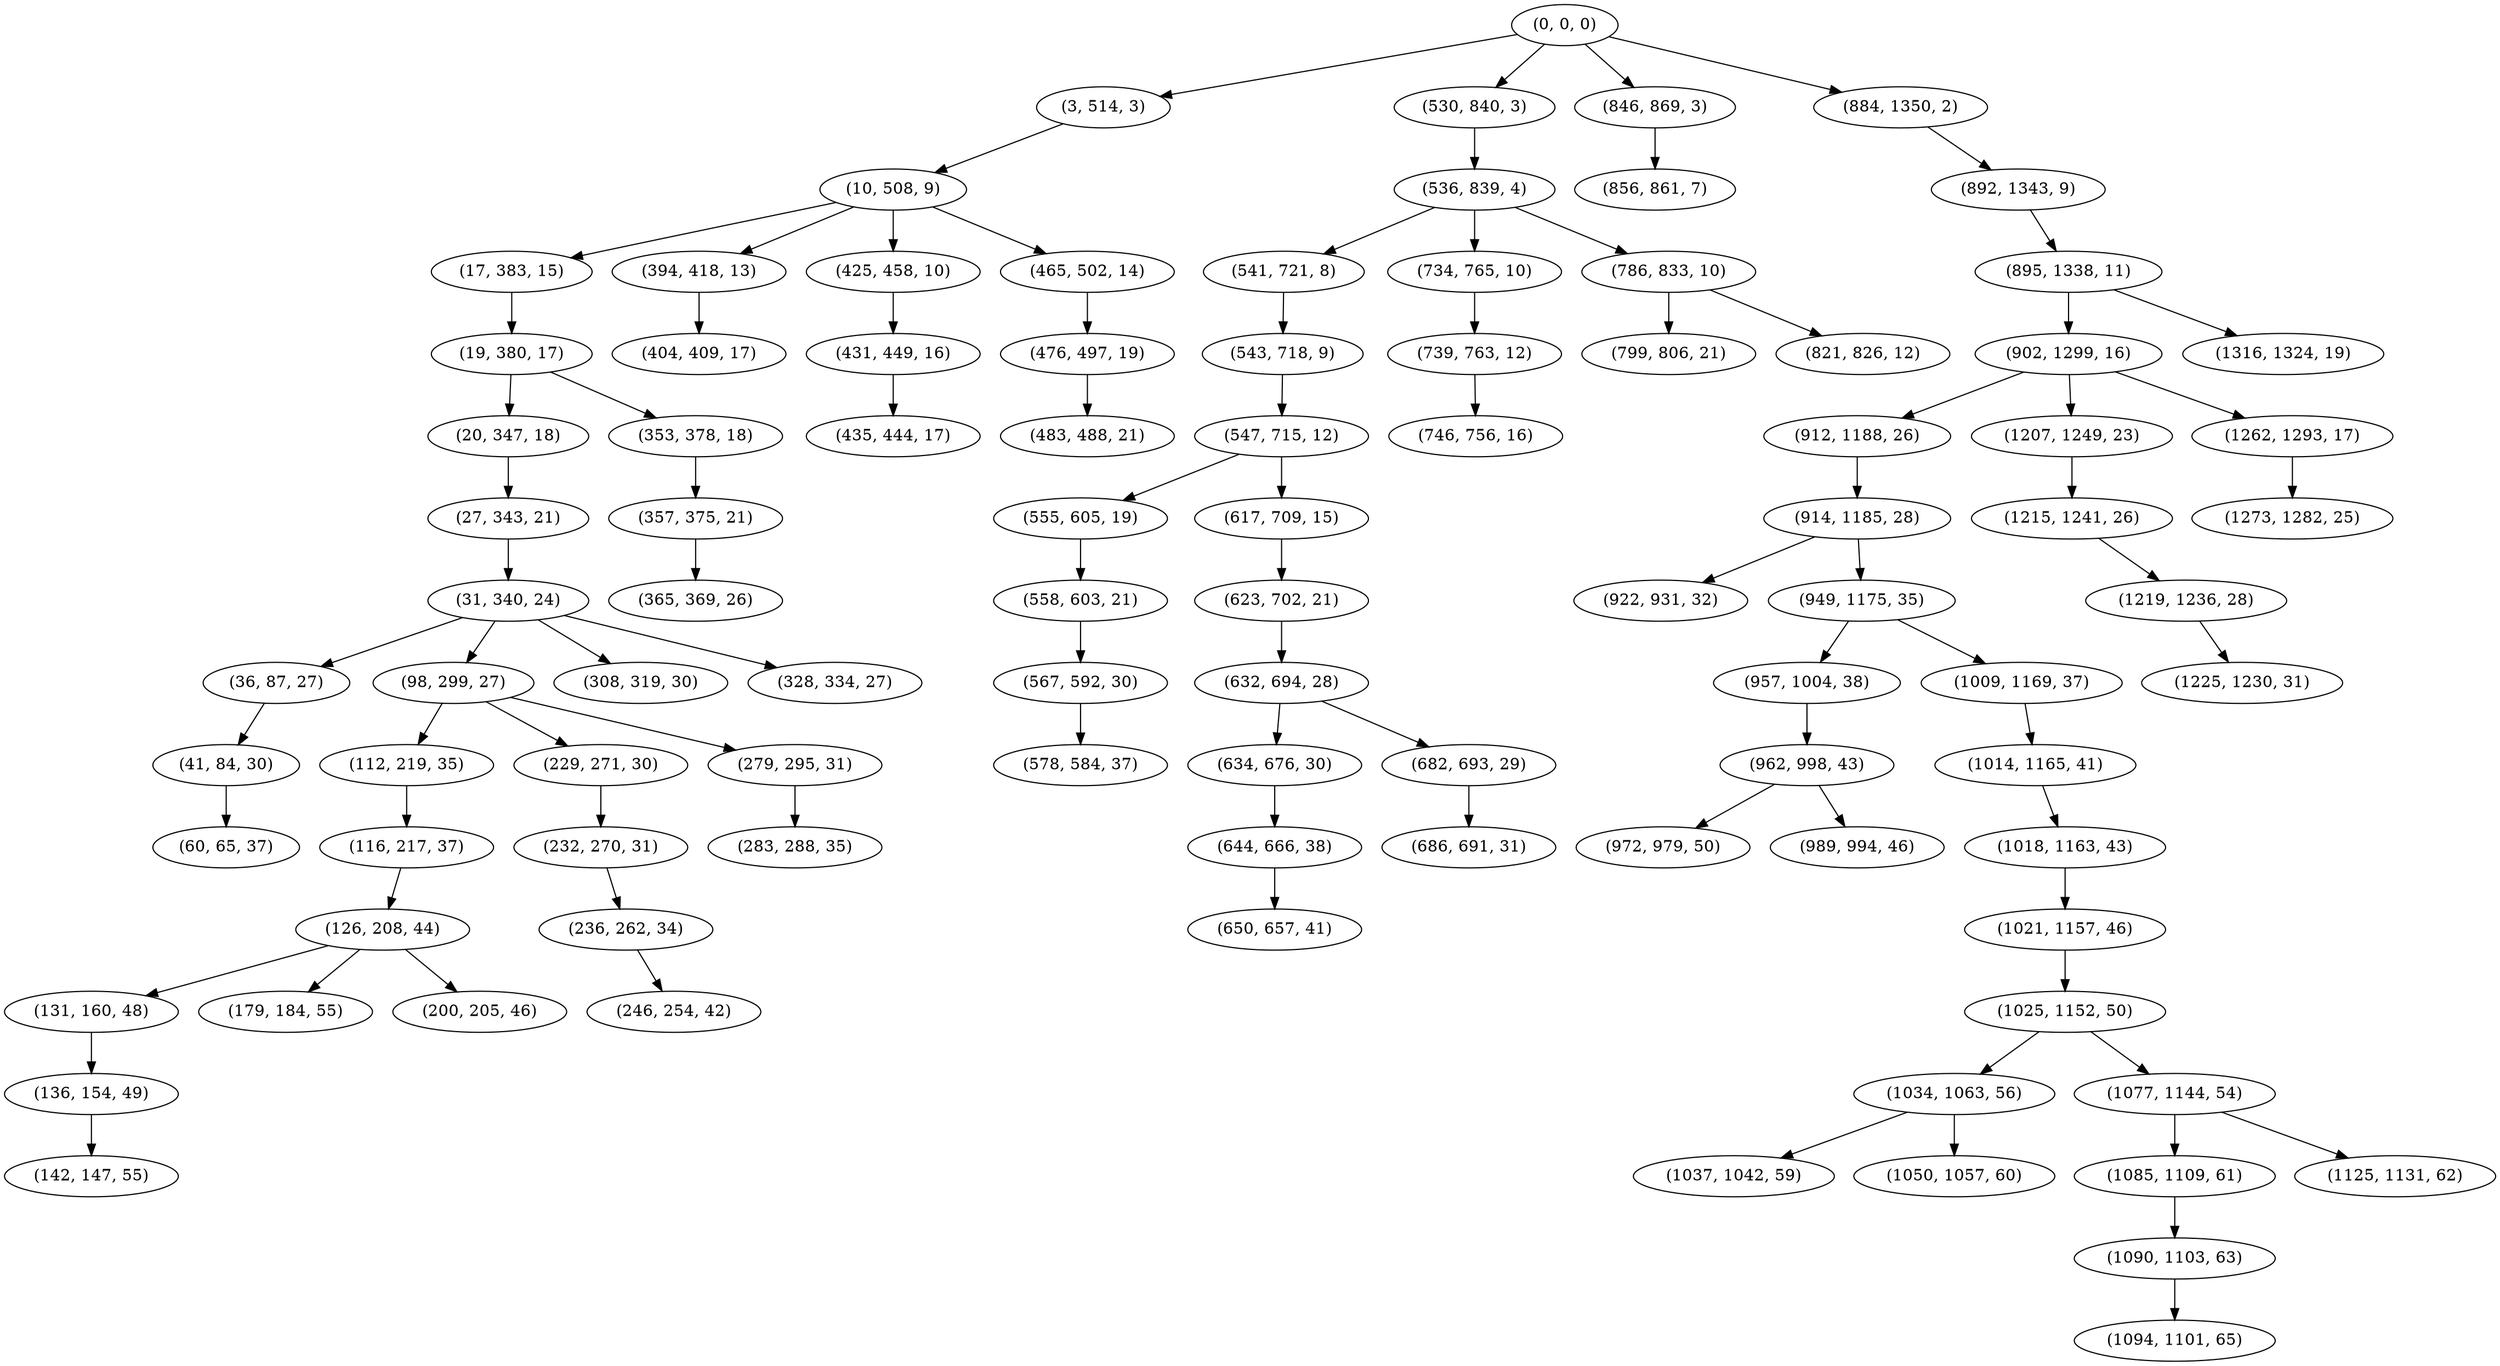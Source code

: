 digraph tree {
    "(0, 0, 0)";
    "(3, 514, 3)";
    "(10, 508, 9)";
    "(17, 383, 15)";
    "(19, 380, 17)";
    "(20, 347, 18)";
    "(27, 343, 21)";
    "(31, 340, 24)";
    "(36, 87, 27)";
    "(41, 84, 30)";
    "(60, 65, 37)";
    "(98, 299, 27)";
    "(112, 219, 35)";
    "(116, 217, 37)";
    "(126, 208, 44)";
    "(131, 160, 48)";
    "(136, 154, 49)";
    "(142, 147, 55)";
    "(179, 184, 55)";
    "(200, 205, 46)";
    "(229, 271, 30)";
    "(232, 270, 31)";
    "(236, 262, 34)";
    "(246, 254, 42)";
    "(279, 295, 31)";
    "(283, 288, 35)";
    "(308, 319, 30)";
    "(328, 334, 27)";
    "(353, 378, 18)";
    "(357, 375, 21)";
    "(365, 369, 26)";
    "(394, 418, 13)";
    "(404, 409, 17)";
    "(425, 458, 10)";
    "(431, 449, 16)";
    "(435, 444, 17)";
    "(465, 502, 14)";
    "(476, 497, 19)";
    "(483, 488, 21)";
    "(530, 840, 3)";
    "(536, 839, 4)";
    "(541, 721, 8)";
    "(543, 718, 9)";
    "(547, 715, 12)";
    "(555, 605, 19)";
    "(558, 603, 21)";
    "(567, 592, 30)";
    "(578, 584, 37)";
    "(617, 709, 15)";
    "(623, 702, 21)";
    "(632, 694, 28)";
    "(634, 676, 30)";
    "(644, 666, 38)";
    "(650, 657, 41)";
    "(682, 693, 29)";
    "(686, 691, 31)";
    "(734, 765, 10)";
    "(739, 763, 12)";
    "(746, 756, 16)";
    "(786, 833, 10)";
    "(799, 806, 21)";
    "(821, 826, 12)";
    "(846, 869, 3)";
    "(856, 861, 7)";
    "(884, 1350, 2)";
    "(892, 1343, 9)";
    "(895, 1338, 11)";
    "(902, 1299, 16)";
    "(912, 1188, 26)";
    "(914, 1185, 28)";
    "(922, 931, 32)";
    "(949, 1175, 35)";
    "(957, 1004, 38)";
    "(962, 998, 43)";
    "(972, 979, 50)";
    "(989, 994, 46)";
    "(1009, 1169, 37)";
    "(1014, 1165, 41)";
    "(1018, 1163, 43)";
    "(1021, 1157, 46)";
    "(1025, 1152, 50)";
    "(1034, 1063, 56)";
    "(1037, 1042, 59)";
    "(1050, 1057, 60)";
    "(1077, 1144, 54)";
    "(1085, 1109, 61)";
    "(1090, 1103, 63)";
    "(1094, 1101, 65)";
    "(1125, 1131, 62)";
    "(1207, 1249, 23)";
    "(1215, 1241, 26)";
    "(1219, 1236, 28)";
    "(1225, 1230, 31)";
    "(1262, 1293, 17)";
    "(1273, 1282, 25)";
    "(1316, 1324, 19)";
    "(0, 0, 0)" -> "(3, 514, 3)";
    "(0, 0, 0)" -> "(530, 840, 3)";
    "(0, 0, 0)" -> "(846, 869, 3)";
    "(0, 0, 0)" -> "(884, 1350, 2)";
    "(3, 514, 3)" -> "(10, 508, 9)";
    "(10, 508, 9)" -> "(17, 383, 15)";
    "(10, 508, 9)" -> "(394, 418, 13)";
    "(10, 508, 9)" -> "(425, 458, 10)";
    "(10, 508, 9)" -> "(465, 502, 14)";
    "(17, 383, 15)" -> "(19, 380, 17)";
    "(19, 380, 17)" -> "(20, 347, 18)";
    "(19, 380, 17)" -> "(353, 378, 18)";
    "(20, 347, 18)" -> "(27, 343, 21)";
    "(27, 343, 21)" -> "(31, 340, 24)";
    "(31, 340, 24)" -> "(36, 87, 27)";
    "(31, 340, 24)" -> "(98, 299, 27)";
    "(31, 340, 24)" -> "(308, 319, 30)";
    "(31, 340, 24)" -> "(328, 334, 27)";
    "(36, 87, 27)" -> "(41, 84, 30)";
    "(41, 84, 30)" -> "(60, 65, 37)";
    "(98, 299, 27)" -> "(112, 219, 35)";
    "(98, 299, 27)" -> "(229, 271, 30)";
    "(98, 299, 27)" -> "(279, 295, 31)";
    "(112, 219, 35)" -> "(116, 217, 37)";
    "(116, 217, 37)" -> "(126, 208, 44)";
    "(126, 208, 44)" -> "(131, 160, 48)";
    "(126, 208, 44)" -> "(179, 184, 55)";
    "(126, 208, 44)" -> "(200, 205, 46)";
    "(131, 160, 48)" -> "(136, 154, 49)";
    "(136, 154, 49)" -> "(142, 147, 55)";
    "(229, 271, 30)" -> "(232, 270, 31)";
    "(232, 270, 31)" -> "(236, 262, 34)";
    "(236, 262, 34)" -> "(246, 254, 42)";
    "(279, 295, 31)" -> "(283, 288, 35)";
    "(353, 378, 18)" -> "(357, 375, 21)";
    "(357, 375, 21)" -> "(365, 369, 26)";
    "(394, 418, 13)" -> "(404, 409, 17)";
    "(425, 458, 10)" -> "(431, 449, 16)";
    "(431, 449, 16)" -> "(435, 444, 17)";
    "(465, 502, 14)" -> "(476, 497, 19)";
    "(476, 497, 19)" -> "(483, 488, 21)";
    "(530, 840, 3)" -> "(536, 839, 4)";
    "(536, 839, 4)" -> "(541, 721, 8)";
    "(536, 839, 4)" -> "(734, 765, 10)";
    "(536, 839, 4)" -> "(786, 833, 10)";
    "(541, 721, 8)" -> "(543, 718, 9)";
    "(543, 718, 9)" -> "(547, 715, 12)";
    "(547, 715, 12)" -> "(555, 605, 19)";
    "(547, 715, 12)" -> "(617, 709, 15)";
    "(555, 605, 19)" -> "(558, 603, 21)";
    "(558, 603, 21)" -> "(567, 592, 30)";
    "(567, 592, 30)" -> "(578, 584, 37)";
    "(617, 709, 15)" -> "(623, 702, 21)";
    "(623, 702, 21)" -> "(632, 694, 28)";
    "(632, 694, 28)" -> "(634, 676, 30)";
    "(632, 694, 28)" -> "(682, 693, 29)";
    "(634, 676, 30)" -> "(644, 666, 38)";
    "(644, 666, 38)" -> "(650, 657, 41)";
    "(682, 693, 29)" -> "(686, 691, 31)";
    "(734, 765, 10)" -> "(739, 763, 12)";
    "(739, 763, 12)" -> "(746, 756, 16)";
    "(786, 833, 10)" -> "(799, 806, 21)";
    "(786, 833, 10)" -> "(821, 826, 12)";
    "(846, 869, 3)" -> "(856, 861, 7)";
    "(884, 1350, 2)" -> "(892, 1343, 9)";
    "(892, 1343, 9)" -> "(895, 1338, 11)";
    "(895, 1338, 11)" -> "(902, 1299, 16)";
    "(895, 1338, 11)" -> "(1316, 1324, 19)";
    "(902, 1299, 16)" -> "(912, 1188, 26)";
    "(902, 1299, 16)" -> "(1207, 1249, 23)";
    "(902, 1299, 16)" -> "(1262, 1293, 17)";
    "(912, 1188, 26)" -> "(914, 1185, 28)";
    "(914, 1185, 28)" -> "(922, 931, 32)";
    "(914, 1185, 28)" -> "(949, 1175, 35)";
    "(949, 1175, 35)" -> "(957, 1004, 38)";
    "(949, 1175, 35)" -> "(1009, 1169, 37)";
    "(957, 1004, 38)" -> "(962, 998, 43)";
    "(962, 998, 43)" -> "(972, 979, 50)";
    "(962, 998, 43)" -> "(989, 994, 46)";
    "(1009, 1169, 37)" -> "(1014, 1165, 41)";
    "(1014, 1165, 41)" -> "(1018, 1163, 43)";
    "(1018, 1163, 43)" -> "(1021, 1157, 46)";
    "(1021, 1157, 46)" -> "(1025, 1152, 50)";
    "(1025, 1152, 50)" -> "(1034, 1063, 56)";
    "(1025, 1152, 50)" -> "(1077, 1144, 54)";
    "(1034, 1063, 56)" -> "(1037, 1042, 59)";
    "(1034, 1063, 56)" -> "(1050, 1057, 60)";
    "(1077, 1144, 54)" -> "(1085, 1109, 61)";
    "(1077, 1144, 54)" -> "(1125, 1131, 62)";
    "(1085, 1109, 61)" -> "(1090, 1103, 63)";
    "(1090, 1103, 63)" -> "(1094, 1101, 65)";
    "(1207, 1249, 23)" -> "(1215, 1241, 26)";
    "(1215, 1241, 26)" -> "(1219, 1236, 28)";
    "(1219, 1236, 28)" -> "(1225, 1230, 31)";
    "(1262, 1293, 17)" -> "(1273, 1282, 25)";
}
